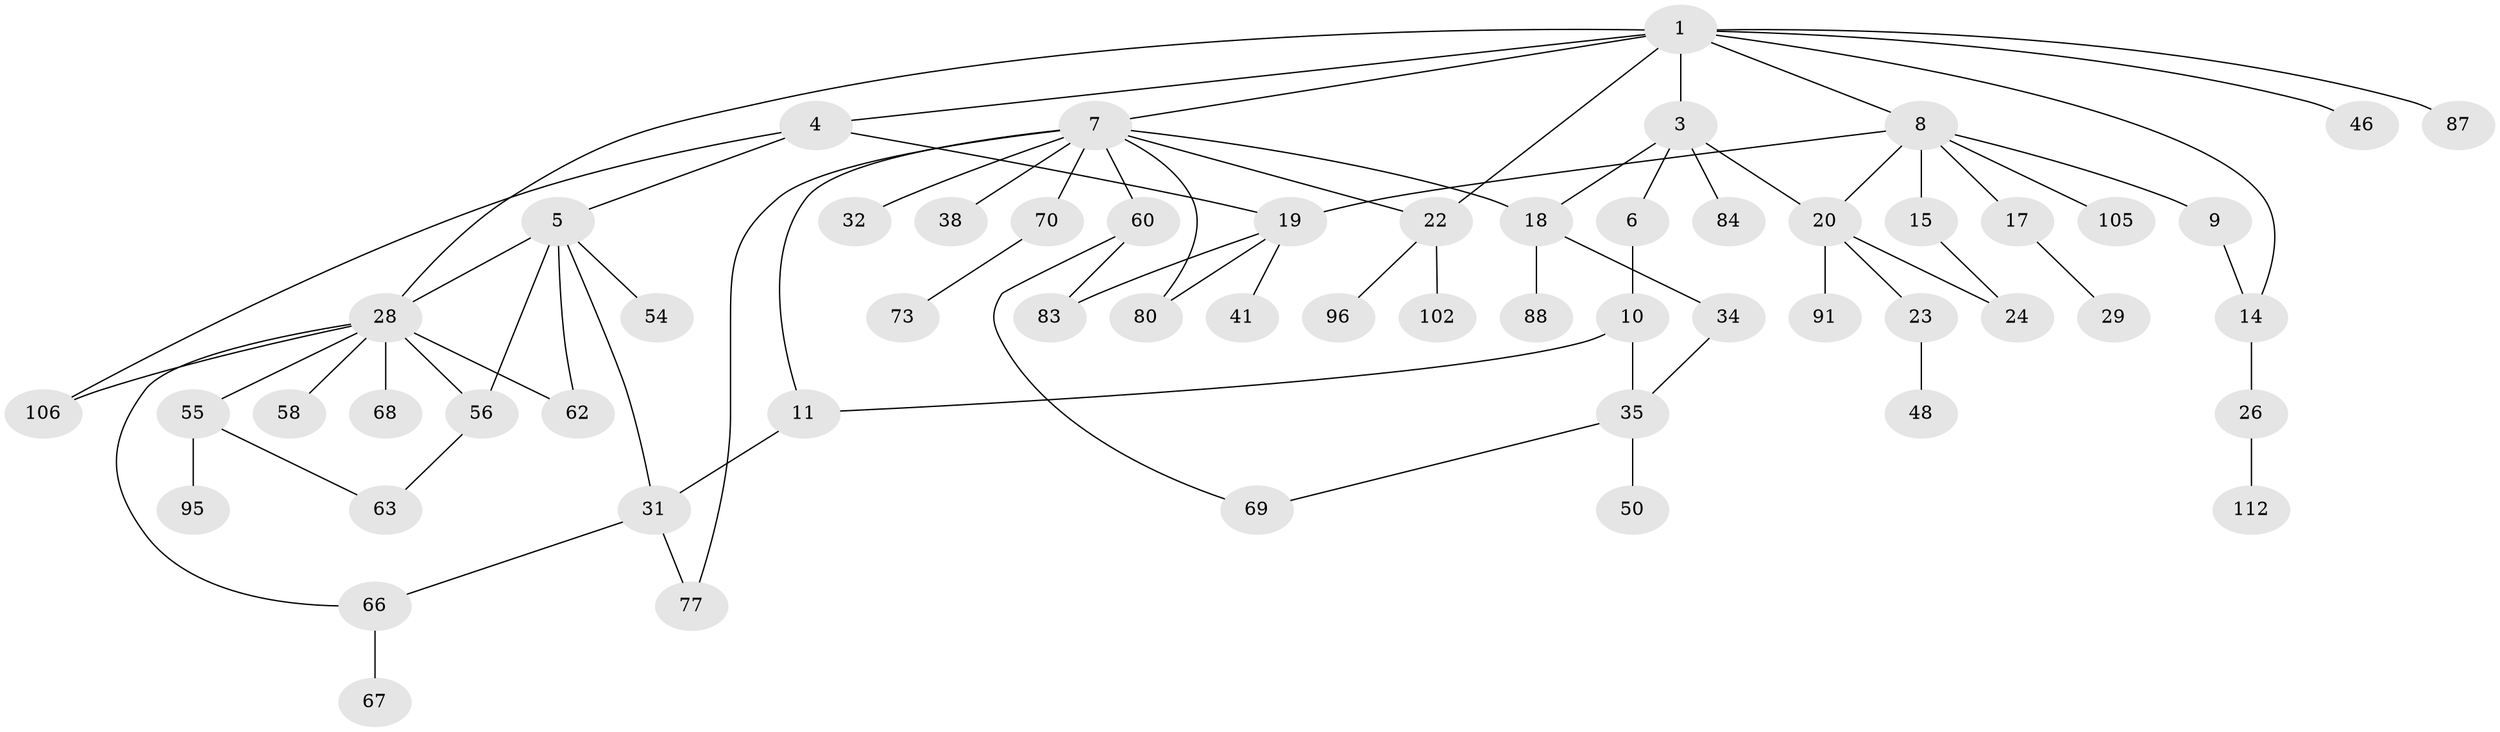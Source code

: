 // original degree distribution, {5: 0.10526315789473684, 6: 0.017543859649122806, 4: 0.043859649122807015, 3: 0.19298245614035087, 2: 0.2719298245614035, 7: 0.008771929824561403, 1: 0.35964912280701755}
// Generated by graph-tools (version 1.1) at 2025/16/03/04/25 18:16:54]
// undirected, 57 vertices, 75 edges
graph export_dot {
graph [start="1"]
  node [color=gray90,style=filled];
  1 [super="+2"];
  3;
  4;
  5 [super="+21+13"];
  6 [super="+49"];
  7 [super="+12"];
  8 [super="+79"];
  9 [super="+27+44+57"];
  10 [super="+43"];
  11 [super="+25+89+30"];
  14;
  15 [super="+16+75+42"];
  17;
  18;
  19 [super="+40+99+81"];
  20;
  22 [super="+76"];
  23 [super="+74+47"];
  24;
  26;
  28 [super="+39"];
  29 [super="+36"];
  31 [super="+100+103+94"];
  32;
  34;
  35 [super="+45"];
  38 [super="+61"];
  41;
  46;
  48;
  50;
  54 [super="+101"];
  55;
  56 [super="+64"];
  58;
  60 [super="+92"];
  62 [super="+65"];
  63;
  66 [super="+93"];
  67 [super="+109+85"];
  68;
  69 [super="+72"];
  70;
  73;
  77;
  80;
  83;
  84;
  87;
  88;
  91;
  95;
  96;
  102;
  105;
  106;
  112;
  1 -- 7;
  1 -- 8;
  1 -- 14;
  1 -- 46;
  1 -- 3;
  1 -- 4;
  1 -- 22;
  1 -- 87;
  1 -- 28;
  3 -- 6;
  3 -- 18;
  3 -- 20;
  3 -- 84;
  4 -- 5;
  4 -- 19;
  4 -- 106;
  5 -- 31;
  5 -- 54;
  5 -- 62;
  5 -- 56;
  5 -- 28;
  6 -- 10;
  7 -- 32;
  7 -- 70;
  7 -- 38;
  7 -- 77;
  7 -- 80;
  7 -- 18;
  7 -- 22;
  7 -- 60;
  7 -- 11;
  8 -- 9;
  8 -- 15;
  8 -- 17;
  8 -- 20;
  8 -- 105;
  8 -- 19;
  9 -- 14;
  10 -- 11;
  10 -- 35 [weight=2];
  11 -- 31;
  14 -- 26;
  15 -- 24;
  17 -- 29;
  18 -- 34;
  18 -- 88;
  19 -- 41;
  19 -- 80;
  19 -- 83;
  20 -- 23;
  20 -- 91;
  20 -- 24;
  22 -- 96;
  22 -- 102;
  23 -- 48;
  26 -- 112;
  28 -- 56;
  28 -- 62;
  28 -- 68;
  28 -- 106;
  28 -- 55;
  28 -- 58;
  28 -- 66;
  31 -- 66;
  31 -- 77;
  34 -- 35;
  35 -- 69;
  35 -- 50;
  55 -- 63;
  55 -- 95;
  56 -- 63;
  60 -- 83;
  60 -- 69;
  66 -- 67;
  70 -- 73;
}

